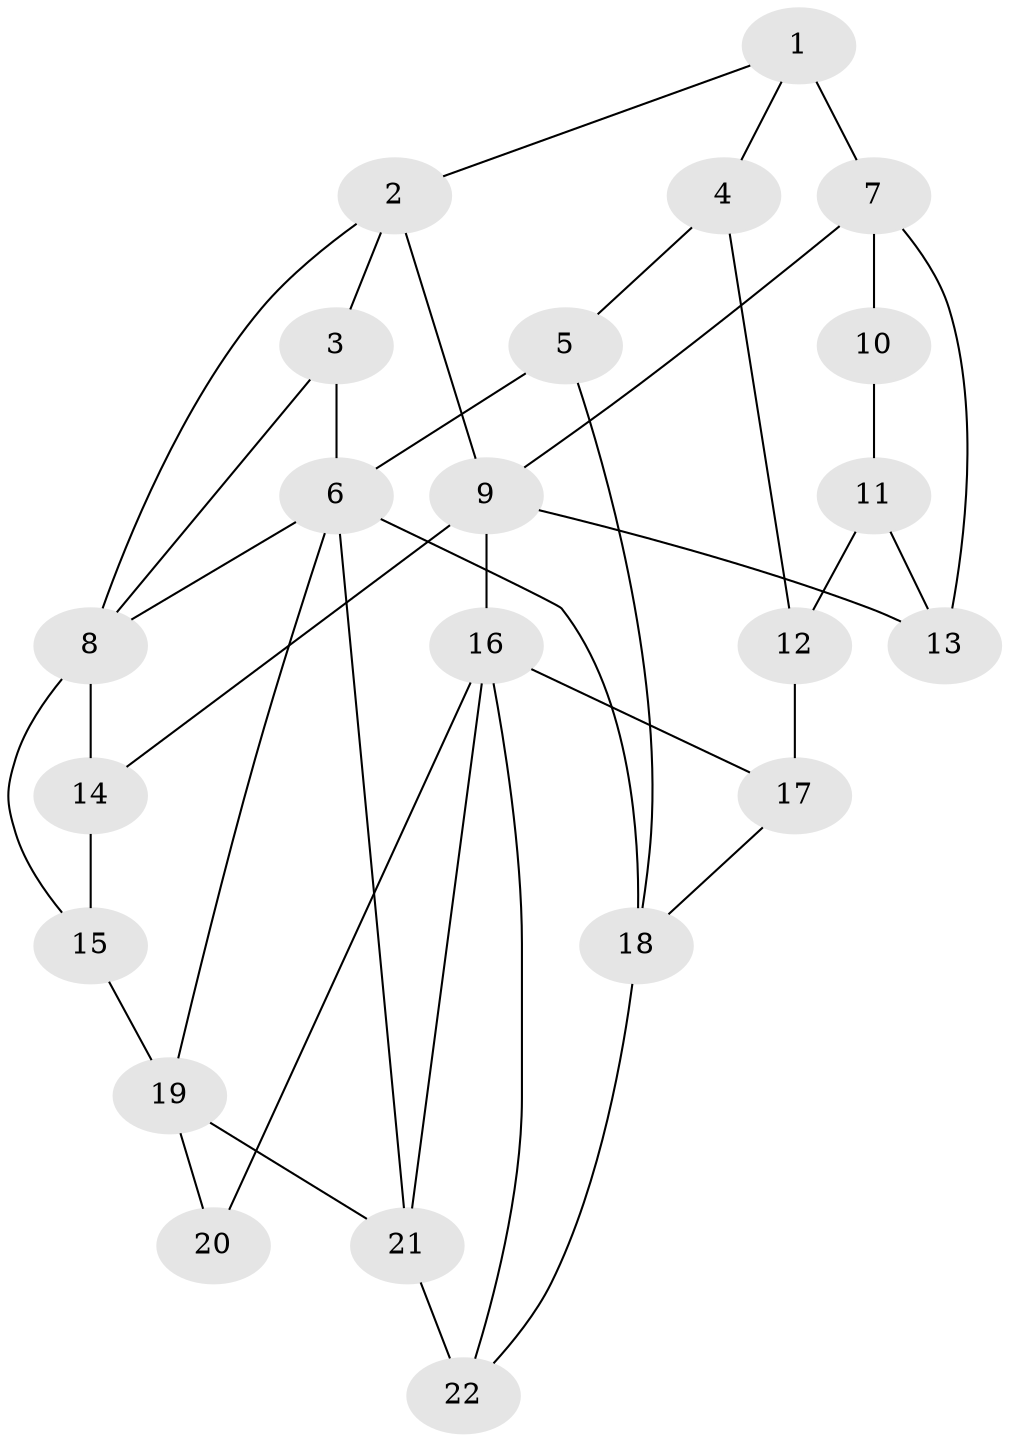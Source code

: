 // original degree distribution, {3: 0.02857142857142857, 5: 0.5714285714285714, 4: 0.21428571428571427, 6: 0.18571428571428572}
// Generated by graph-tools (version 1.1) at 2025/54/03/04/25 22:54:29]
// undirected, 22 vertices, 39 edges
graph export_dot {
  node [color=gray90,style=filled];
  1;
  2;
  3;
  4;
  5;
  6;
  7;
  8;
  9;
  10;
  11;
  12;
  13;
  14;
  15;
  16;
  17;
  18;
  19;
  20;
  21;
  22;
  1 -- 2 [weight=1.0];
  1 -- 4 [weight=1.0];
  1 -- 7 [weight=2.0];
  2 -- 3 [weight=1.0];
  2 -- 8 [weight=1.0];
  2 -- 9 [weight=1.0];
  3 -- 6 [weight=1.0];
  3 -- 8 [weight=1.0];
  4 -- 5 [weight=1.0];
  4 -- 12 [weight=2.0];
  5 -- 6 [weight=1.0];
  5 -- 18 [weight=1.0];
  6 -- 8 [weight=2.0];
  6 -- 18 [weight=2.0];
  6 -- 19 [weight=1.0];
  6 -- 21 [weight=1.0];
  7 -- 9 [weight=1.0];
  7 -- 10 [weight=1.0];
  7 -- 13 [weight=1.0];
  8 -- 14 [weight=1.0];
  8 -- 15 [weight=1.0];
  9 -- 13 [weight=1.0];
  9 -- 14 [weight=1.0];
  9 -- 16 [weight=2.0];
  10 -- 11 [weight=2.0];
  11 -- 12 [weight=2.0];
  11 -- 13 [weight=2.0];
  12 -- 17 [weight=2.0];
  14 -- 15 [weight=1.0];
  15 -- 19 [weight=2.0];
  16 -- 17 [weight=2.0];
  16 -- 20 [weight=2.0];
  16 -- 21 [weight=1.0];
  16 -- 22 [weight=1.0];
  17 -- 18 [weight=2.0];
  18 -- 22 [weight=2.0];
  19 -- 20 [weight=2.0];
  19 -- 21 [weight=1.0];
  21 -- 22 [weight=3.0];
}
